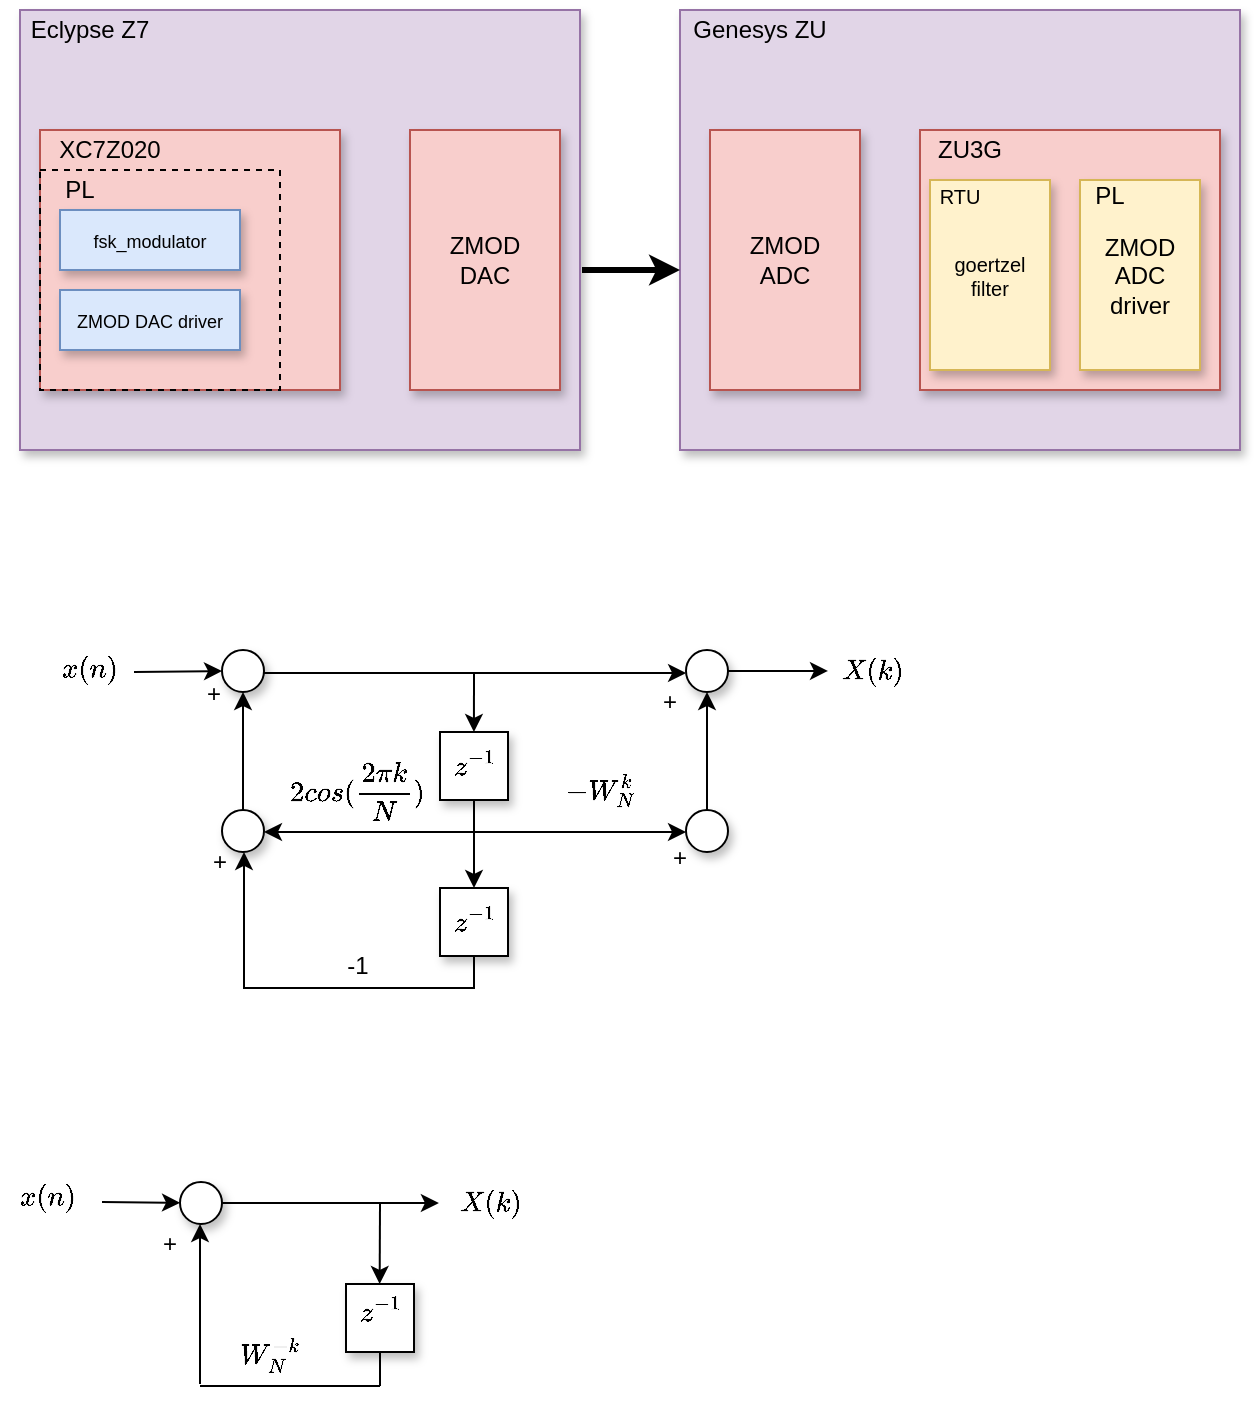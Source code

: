 <mxfile version="13.3.7" type="device" pages="2"><diagram id="63QbxNUTiryPb4PI8u6a" name="Global diagrams"><mxGraphModel dx="645" dy="396" grid="0" gridSize="10" guides="1" tooltips="1" connect="1" arrows="1" fold="1" page="1" pageScale="1" pageWidth="850" pageHeight="1100" math="1" shadow="0"><root><mxCell id="2JCsVyYQpiqNlakmEp4n-0"/><mxCell id="2JCsVyYQpiqNlakmEp4n-1" parent="2JCsVyYQpiqNlakmEp4n-0"/><mxCell id="tesV80GfU90eoSNVOTBJ-1" value="" style="rounded=0;whiteSpace=wrap;html=1;shadow=1;strokeColor=#9673a6;fillColor=#e1d5e7;" vertex="1" parent="2JCsVyYQpiqNlakmEp4n-1"><mxGeometry x="140" y="170" width="280" height="220" as="geometry"/></mxCell><mxCell id="tesV80GfU90eoSNVOTBJ-3" value="" style="rounded=0;whiteSpace=wrap;html=1;shadow=1;fillColor=#f8cecc;strokeColor=#b85450;" vertex="1" parent="2JCsVyYQpiqNlakmEp4n-1"><mxGeometry x="150" y="230" width="150" height="130" as="geometry"/></mxCell><mxCell id="tesV80GfU90eoSNVOTBJ-19" value="" style="rounded=0;whiteSpace=wrap;html=1;shadow=0;fillColor=none;dashed=1;" vertex="1" parent="2JCsVyYQpiqNlakmEp4n-1"><mxGeometry x="150" y="250" width="120" height="110" as="geometry"/></mxCell><mxCell id="tesV80GfU90eoSNVOTBJ-4" value="Eclypse Z7" style="text;html=1;strokeColor=none;fillColor=none;align=center;verticalAlign=middle;whiteSpace=wrap;rounded=0;shadow=1;" vertex="1" parent="2JCsVyYQpiqNlakmEp4n-1"><mxGeometry x="140" y="170" width="70" height="20" as="geometry"/></mxCell><mxCell id="tesV80GfU90eoSNVOTBJ-5" value="XC7Z020" style="text;html=1;strokeColor=none;fillColor=none;align=center;verticalAlign=middle;whiteSpace=wrap;rounded=0;shadow=1;" vertex="1" parent="2JCsVyYQpiqNlakmEp4n-1"><mxGeometry x="150" y="230" width="70" height="20" as="geometry"/></mxCell><mxCell id="tesV80GfU90eoSNVOTBJ-6" value="&lt;font style=&quot;font-size: 9px&quot;&gt;fsk_modulator&lt;/font&gt;" style="rounded=0;whiteSpace=wrap;html=1;shadow=1;fillColor=#dae8fc;strokeColor=#6c8ebf;" vertex="1" parent="2JCsVyYQpiqNlakmEp4n-1"><mxGeometry x="160" y="270" width="90" height="30" as="geometry"/></mxCell><mxCell id="tesV80GfU90eoSNVOTBJ-8" value="&lt;font style=&quot;font-size: 9px&quot;&gt;ZMOD DAC driver&lt;/font&gt;" style="rounded=0;whiteSpace=wrap;html=1;shadow=1;fillColor=#dae8fc;strokeColor=#6c8ebf;" vertex="1" parent="2JCsVyYQpiqNlakmEp4n-1"><mxGeometry x="160" y="310" width="90" height="30" as="geometry"/></mxCell><mxCell id="tesV80GfU90eoSNVOTBJ-11" value="&lt;div&gt;ZMOD&lt;/div&gt;&lt;div&gt;DAC&lt;br&gt;&lt;/div&gt;" style="rounded=0;whiteSpace=wrap;html=1;shadow=1;fillColor=#f8cecc;strokeColor=#b85450;" vertex="1" parent="2JCsVyYQpiqNlakmEp4n-1"><mxGeometry x="335" y="230" width="75" height="130" as="geometry"/></mxCell><mxCell id="tesV80GfU90eoSNVOTBJ-12" value="" style="rounded=0;whiteSpace=wrap;html=1;shadow=1;fillColor=#e1d5e7;strokeColor=#9673a6;" vertex="1" parent="2JCsVyYQpiqNlakmEp4n-1"><mxGeometry x="470" y="170" width="280" height="220" as="geometry"/></mxCell><mxCell id="tesV80GfU90eoSNVOTBJ-13" value="" style="rounded=0;whiteSpace=wrap;html=1;shadow=1;fillColor=#f8cecc;strokeColor=#b85450;" vertex="1" parent="2JCsVyYQpiqNlakmEp4n-1"><mxGeometry x="590" y="230" width="150" height="130" as="geometry"/></mxCell><mxCell id="tesV80GfU90eoSNVOTBJ-14" value="Genesys ZU" style="text;html=1;strokeColor=none;fillColor=none;align=center;verticalAlign=middle;whiteSpace=wrap;rounded=0;shadow=1;" vertex="1" parent="2JCsVyYQpiqNlakmEp4n-1"><mxGeometry x="470" y="170" width="80" height="20" as="geometry"/></mxCell><mxCell id="tesV80GfU90eoSNVOTBJ-15" value="ZU3G" style="text;html=1;strokeColor=none;fillColor=none;align=center;verticalAlign=middle;whiteSpace=wrap;rounded=0;shadow=1;" vertex="1" parent="2JCsVyYQpiqNlakmEp4n-1"><mxGeometry x="590" y="230" width="50" height="20" as="geometry"/></mxCell><mxCell id="tesV80GfU90eoSNVOTBJ-18" value="&lt;div&gt;ZMOD&lt;/div&gt;&lt;div&gt;ADC&lt;br&gt;&lt;/div&gt;" style="rounded=0;whiteSpace=wrap;html=1;shadow=1;fillColor=#f8cecc;strokeColor=#b85450;" vertex="1" parent="2JCsVyYQpiqNlakmEp4n-1"><mxGeometry x="485" y="230" width="75" height="130" as="geometry"/></mxCell><mxCell id="tesV80GfU90eoSNVOTBJ-20" value="PL" style="text;html=1;strokeColor=none;fillColor=none;align=center;verticalAlign=middle;whiteSpace=wrap;rounded=0;shadow=1;" vertex="1" parent="2JCsVyYQpiqNlakmEp4n-1"><mxGeometry x="160" y="250" width="20" height="20" as="geometry"/></mxCell><mxCell id="tesV80GfU90eoSNVOTBJ-21" value="&lt;div style=&quot;font-size: 10px&quot;&gt;&lt;font style=&quot;font-size: 10px&quot;&gt;goertzel&lt;/font&gt;&lt;/div&gt;&lt;div style=&quot;font-size: 10px&quot;&gt;&lt;font style=&quot;font-size: 10px&quot;&gt;filter&lt;br&gt;&lt;/font&gt;&lt;/div&gt;" style="rounded=0;whiteSpace=wrap;html=1;shadow=1;fillColor=#fff2cc;strokeColor=#d6b656;" vertex="1" parent="2JCsVyYQpiqNlakmEp4n-1"><mxGeometry x="595" y="255" width="60" height="95" as="geometry"/></mxCell><mxCell id="tesV80GfU90eoSNVOTBJ-22" value="&lt;font style=&quot;font-size: 10px&quot;&gt;RTU&lt;/font&gt;" style="text;html=1;strokeColor=none;fillColor=none;align=center;verticalAlign=middle;whiteSpace=wrap;rounded=0;shadow=1;" vertex="1" parent="2JCsVyYQpiqNlakmEp4n-1"><mxGeometry x="595" y="255" width="30" height="15" as="geometry"/></mxCell><mxCell id="tesV80GfU90eoSNVOTBJ-23" value="&lt;div&gt;ZMOD&lt;/div&gt;&lt;div&gt;ADC&lt;/div&gt;&lt;div&gt;driver&lt;br&gt;&lt;/div&gt;" style="rounded=0;whiteSpace=wrap;html=1;shadow=1;fillColor=#fff2cc;strokeColor=#d6b656;glass=0;" vertex="1" parent="2JCsVyYQpiqNlakmEp4n-1"><mxGeometry x="670" y="255" width="60" height="95" as="geometry"/></mxCell><mxCell id="tesV80GfU90eoSNVOTBJ-24" value="PL" style="text;html=1;strokeColor=none;fillColor=none;align=center;verticalAlign=middle;whiteSpace=wrap;rounded=0;shadow=1;" vertex="1" parent="2JCsVyYQpiqNlakmEp4n-1"><mxGeometry x="670" y="255" width="30" height="15" as="geometry"/></mxCell><mxCell id="tesV80GfU90eoSNVOTBJ-26" value="" style="endArrow=classic;html=1;shadow=0;strokeWidth=3;" edge="1" parent="2JCsVyYQpiqNlakmEp4n-1"><mxGeometry width="50" height="50" relative="1" as="geometry"><mxPoint x="421" y="300" as="sourcePoint"/><mxPoint x="470" y="300" as="targetPoint"/></mxGeometry></mxCell><mxCell id="tesV80GfU90eoSNVOTBJ-27" value="\[2 cos(\frac{2\pi k}{N})\]" style="text;html=1;strokeColor=none;fillColor=none;align=center;verticalAlign=middle;whiteSpace=wrap;rounded=0;shadow=1;glass=0;" vertex="1" parent="2JCsVyYQpiqNlakmEp4n-1"><mxGeometry x="289" y="550" width="40" height="20" as="geometry"/></mxCell><mxCell id="tesV80GfU90eoSNVOTBJ-29" value="\[-W_{N}^{k}\]&lt;br&gt;" style="text;html=1;strokeColor=none;fillColor=none;align=center;verticalAlign=middle;whiteSpace=wrap;rounded=0;shadow=1;glass=0;" vertex="1" parent="2JCsVyYQpiqNlakmEp4n-1"><mxGeometry x="410" y="556.5" width="40" height="20" as="geometry"/></mxCell><mxCell id="tesV80GfU90eoSNVOTBJ-35" value="" style="edgeStyle=orthogonalEdgeStyle;rounded=0;orthogonalLoop=1;jettySize=auto;html=1;shadow=0;strokeWidth=1;" edge="1" parent="2JCsVyYQpiqNlakmEp4n-1" target="tesV80GfU90eoSNVOTBJ-34"><mxGeometry relative="1" as="geometry"><mxPoint x="262.0" y="501.524" as="sourcePoint"/><Array as="points"><mxPoint x="456" y="502"/><mxPoint x="456" y="502"/></Array></mxGeometry></mxCell><mxCell id="tesV80GfU90eoSNVOTBJ-34" value="" style="ellipse;whiteSpace=wrap;html=1;aspect=fixed;shadow=1;glass=0;strokeColor=#000000;fillColor=#ffffff;" vertex="1" parent="2JCsVyYQpiqNlakmEp4n-1"><mxGeometry x="473" y="490" width="21" height="21" as="geometry"/></mxCell><mxCell id="tesV80GfU90eoSNVOTBJ-46" style="edgeStyle=orthogonalEdgeStyle;rounded=0;orthogonalLoop=1;jettySize=auto;html=1;shadow=0;strokeColor=#000000;strokeWidth=1;" edge="1" parent="2JCsVyYQpiqNlakmEp4n-1" source="tesV80GfU90eoSNVOTBJ-37" target="tesV80GfU90eoSNVOTBJ-42"><mxGeometry relative="1" as="geometry"><Array as="points"><mxPoint x="367" y="581"/></Array></mxGeometry></mxCell><mxCell id="tesV80GfU90eoSNVOTBJ-56" style="edgeStyle=orthogonalEdgeStyle;rounded=0;orthogonalLoop=1;jettySize=auto;html=1;shadow=0;strokeColor=#000000;strokeWidth=1;" edge="1" parent="2JCsVyYQpiqNlakmEp4n-1" source="tesV80GfU90eoSNVOTBJ-37" target="tesV80GfU90eoSNVOTBJ-55"><mxGeometry relative="1" as="geometry"><Array as="points"><mxPoint x="367" y="581"/></Array></mxGeometry></mxCell><mxCell id="tesV80GfU90eoSNVOTBJ-37" value="" style="whiteSpace=wrap;html=1;aspect=fixed;shadow=1;glass=0;strokeColor=#000000;fillColor=#ffffff;" vertex="1" parent="2JCsVyYQpiqNlakmEp4n-1"><mxGeometry x="350" y="531" width="34" height="34" as="geometry"/></mxCell><mxCell id="tesV80GfU90eoSNVOTBJ-57" style="edgeStyle=orthogonalEdgeStyle;rounded=0;orthogonalLoop=1;jettySize=auto;html=1;shadow=0;strokeColor=#000000;strokeWidth=1;entryX=0.5;entryY=0;entryDx=0;entryDy=0;" edge="1" parent="2JCsVyYQpiqNlakmEp4n-1" source="tesV80GfU90eoSNVOTBJ-38" target="tesV80GfU90eoSNVOTBJ-50"><mxGeometry relative="1" as="geometry"><mxPoint x="367" y="634" as="targetPoint"/></mxGeometry></mxCell><mxCell id="tesV80GfU90eoSNVOTBJ-38" value="\[z^{-1}\]&lt;br&gt;" style="text;html=1;strokeColor=none;fillColor=none;align=center;verticalAlign=middle;whiteSpace=wrap;rounded=0;shadow=1;glass=0;" vertex="1" parent="2JCsVyYQpiqNlakmEp4n-1"><mxGeometry x="347" y="544" width="40" height="21" as="geometry"/></mxCell><mxCell id="tesV80GfU90eoSNVOTBJ-54" style="edgeStyle=orthogonalEdgeStyle;rounded=0;orthogonalLoop=1;jettySize=auto;html=1;entryX=0.5;entryY=1;entryDx=0;entryDy=0;shadow=0;strokeColor=#000000;strokeWidth=1;" edge="1" parent="2JCsVyYQpiqNlakmEp4n-1" source="tesV80GfU90eoSNVOTBJ-42" target="tesV80GfU90eoSNVOTBJ-47"><mxGeometry relative="1" as="geometry"/></mxCell><mxCell id="tesV80GfU90eoSNVOTBJ-42" value="" style="ellipse;whiteSpace=wrap;html=1;aspect=fixed;shadow=1;glass=0;strokeColor=#000000;fillColor=#ffffff;" vertex="1" parent="2JCsVyYQpiqNlakmEp4n-1"><mxGeometry x="241" y="570" width="21" height="21" as="geometry"/></mxCell><mxCell id="tesV80GfU90eoSNVOTBJ-47" value="" style="ellipse;whiteSpace=wrap;html=1;aspect=fixed;shadow=1;glass=0;strokeColor=#000000;fillColor=#ffffff;" vertex="1" parent="2JCsVyYQpiqNlakmEp4n-1"><mxGeometry x="241" y="490" width="21" height="21" as="geometry"/></mxCell><mxCell id="tesV80GfU90eoSNVOTBJ-48" value="-1" style="text;html=1;strokeColor=none;fillColor=none;align=center;verticalAlign=middle;whiteSpace=wrap;rounded=0;shadow=1;glass=0;" vertex="1" parent="2JCsVyYQpiqNlakmEp4n-1"><mxGeometry x="289" y="638" width="40" height="20" as="geometry"/></mxCell><mxCell id="tesV80GfU90eoSNVOTBJ-49" style="edgeStyle=orthogonalEdgeStyle;rounded=0;orthogonalLoop=1;jettySize=auto;html=1;shadow=0;strokeColor=#000000;strokeWidth=1;" edge="1" parent="2JCsVyYQpiqNlakmEp4n-1" source="tesV80GfU90eoSNVOTBJ-50" target="tesV80GfU90eoSNVOTBJ-42"><mxGeometry relative="1" as="geometry"><mxPoint x="262" y="657" as="targetPoint"/><Array as="points"><mxPoint x="367" y="659"/><mxPoint x="252" y="659"/></Array></mxGeometry></mxCell><mxCell id="tesV80GfU90eoSNVOTBJ-50" value="" style="whiteSpace=wrap;html=1;aspect=fixed;shadow=1;glass=0;strokeColor=#000000;fillColor=#ffffff;" vertex="1" parent="2JCsVyYQpiqNlakmEp4n-1"><mxGeometry x="350" y="609" width="34" height="34" as="geometry"/></mxCell><mxCell id="tesV80GfU90eoSNVOTBJ-51" value="\[z^{-1}\]&lt;br&gt;" style="text;html=1;strokeColor=none;fillColor=none;align=center;verticalAlign=middle;whiteSpace=wrap;rounded=0;shadow=1;glass=0;" vertex="1" parent="2JCsVyYQpiqNlakmEp4n-1"><mxGeometry x="347" y="622" width="40" height="21" as="geometry"/></mxCell><mxCell id="tesV80GfU90eoSNVOTBJ-58" style="edgeStyle=orthogonalEdgeStyle;rounded=0;orthogonalLoop=1;jettySize=auto;html=1;entryX=0.5;entryY=1;entryDx=0;entryDy=0;shadow=0;strokeColor=#000000;strokeWidth=1;" edge="1" parent="2JCsVyYQpiqNlakmEp4n-1" source="tesV80GfU90eoSNVOTBJ-55" target="tesV80GfU90eoSNVOTBJ-34"><mxGeometry relative="1" as="geometry"/></mxCell><mxCell id="tesV80GfU90eoSNVOTBJ-55" value="" style="ellipse;whiteSpace=wrap;html=1;aspect=fixed;shadow=1;glass=0;strokeColor=#000000;fillColor=#ffffff;" vertex="1" parent="2JCsVyYQpiqNlakmEp4n-1"><mxGeometry x="473" y="570" width="21" height="21" as="geometry"/></mxCell><mxCell id="tesV80GfU90eoSNVOTBJ-59" value="" style="endArrow=classic;html=1;shadow=0;strokeColor=#000000;strokeWidth=1;entryX=0;entryY=0.5;entryDx=0;entryDy=0;" edge="1" parent="2JCsVyYQpiqNlakmEp4n-1" target="tesV80GfU90eoSNVOTBJ-47"><mxGeometry width="50" height="50" relative="1" as="geometry"><mxPoint x="197" y="501" as="sourcePoint"/><mxPoint x="340" y="592" as="targetPoint"/></mxGeometry></mxCell><mxCell id="tesV80GfU90eoSNVOTBJ-60" value="+" style="text;html=1;strokeColor=none;fillColor=none;align=center;verticalAlign=middle;whiteSpace=wrap;rounded=0;shadow=1;glass=0;" vertex="1" parent="2JCsVyYQpiqNlakmEp4n-1"><mxGeometry x="217" y="502" width="40" height="20" as="geometry"/></mxCell><mxCell id="tesV80GfU90eoSNVOTBJ-61" value="+" style="text;html=1;strokeColor=none;fillColor=none;align=center;verticalAlign=middle;whiteSpace=wrap;rounded=0;shadow=1;glass=0;" vertex="1" parent="2JCsVyYQpiqNlakmEp4n-1"><mxGeometry x="220" y="586" width="40" height="20" as="geometry"/></mxCell><mxCell id="tesV80GfU90eoSNVOTBJ-62" value="+" style="text;html=1;strokeColor=none;fillColor=none;align=center;verticalAlign=middle;whiteSpace=wrap;rounded=0;shadow=1;glass=0;" vertex="1" parent="2JCsVyYQpiqNlakmEp4n-1"><mxGeometry x="450" y="584" width="40" height="20" as="geometry"/></mxCell><mxCell id="tesV80GfU90eoSNVOTBJ-63" value="+" style="text;html=1;strokeColor=none;fillColor=none;align=center;verticalAlign=middle;whiteSpace=wrap;rounded=0;shadow=1;glass=0;" vertex="1" parent="2JCsVyYQpiqNlakmEp4n-1"><mxGeometry x="445" y="506" width="40" height="20" as="geometry"/></mxCell><mxCell id="tesV80GfU90eoSNVOTBJ-64" value="" style="endArrow=classic;html=1;shadow=0;strokeColor=#000000;strokeWidth=1;" edge="1" parent="2JCsVyYQpiqNlakmEp4n-1"><mxGeometry width="50" height="50" relative="1" as="geometry"><mxPoint x="494" y="500.48" as="sourcePoint"/><mxPoint x="544" y="500.48" as="targetPoint"/></mxGeometry></mxCell><mxCell id="tesV80GfU90eoSNVOTBJ-65" value="\[x(n)\]&lt;br&gt;" style="text;html=1;strokeColor=none;fillColor=none;align=center;verticalAlign=middle;whiteSpace=wrap;rounded=0;shadow=1;glass=0;" vertex="1" parent="2JCsVyYQpiqNlakmEp4n-1"><mxGeometry x="155" y="497" width="40" height="20" as="geometry"/></mxCell><mxCell id="tesV80GfU90eoSNVOTBJ-66" value="\[X(k)\]" style="text;html=1;strokeColor=none;fillColor=none;align=center;verticalAlign=middle;whiteSpace=wrap;rounded=0;shadow=1;glass=0;" vertex="1" parent="2JCsVyYQpiqNlakmEp4n-1"><mxGeometry x="546" y="491" width="40" height="20" as="geometry"/></mxCell><mxCell id="tesV80GfU90eoSNVOTBJ-70" value="\[x(n)\]&lt;br&gt;" style="text;html=1;strokeColor=none;fillColor=none;align=center;verticalAlign=middle;whiteSpace=wrap;rounded=0;shadow=1;glass=0;" vertex="1" parent="2JCsVyYQpiqNlakmEp4n-1"><mxGeometry x="134" y="761" width="40" height="20" as="geometry"/></mxCell><mxCell id="tesV80GfU90eoSNVOTBJ-79" style="edgeStyle=orthogonalEdgeStyle;rounded=0;orthogonalLoop=1;jettySize=auto;html=1;shadow=0;strokeColor=#000000;strokeWidth=1;" edge="1" parent="2JCsVyYQpiqNlakmEp4n-1" source="tesV80GfU90eoSNVOTBJ-73"><mxGeometry relative="1" as="geometry"><mxPoint x="349.448" y="766.5" as="targetPoint"/></mxGeometry></mxCell><mxCell id="tesV80GfU90eoSNVOTBJ-73" value="" style="ellipse;whiteSpace=wrap;html=1;aspect=fixed;shadow=1;glass=0;strokeColor=#000000;fillColor=#ffffff;" vertex="1" parent="2JCsVyYQpiqNlakmEp4n-1"><mxGeometry x="220" y="756" width="21" height="21" as="geometry"/></mxCell><mxCell id="tesV80GfU90eoSNVOTBJ-74" value="+" style="text;html=1;strokeColor=none;fillColor=none;align=center;verticalAlign=middle;whiteSpace=wrap;rounded=0;shadow=1;glass=0;" vertex="1" parent="2JCsVyYQpiqNlakmEp4n-1"><mxGeometry x="195" y="777" width="40" height="20" as="geometry"/></mxCell><mxCell id="tesV80GfU90eoSNVOTBJ-75" value="" style="endArrow=classic;html=1;shadow=0;strokeColor=#000000;strokeWidth=1;" edge="1" parent="2JCsVyYQpiqNlakmEp4n-1" target="tesV80GfU90eoSNVOTBJ-73"><mxGeometry width="50" height="50" relative="1" as="geometry"><mxPoint x="181" y="766" as="sourcePoint"/><mxPoint x="235" y="680" as="targetPoint"/></mxGeometry></mxCell><mxCell id="tesV80GfU90eoSNVOTBJ-76" value="" style="whiteSpace=wrap;html=1;aspect=fixed;shadow=1;glass=0;strokeColor=#000000;fillColor=#ffffff;" vertex="1" parent="2JCsVyYQpiqNlakmEp4n-1"><mxGeometry x="303" y="807" width="34" height="34" as="geometry"/></mxCell><mxCell id="tesV80GfU90eoSNVOTBJ-77" value="\[z^{-1}\]&lt;br&gt;" style="text;html=1;strokeColor=none;fillColor=none;align=center;verticalAlign=middle;whiteSpace=wrap;rounded=0;shadow=1;glass=0;" vertex="1" parent="2JCsVyYQpiqNlakmEp4n-1"><mxGeometry x="300" y="817" width="40" height="21" as="geometry"/></mxCell><mxCell id="tesV80GfU90eoSNVOTBJ-78" value="\[X(k)\]" style="text;html=1;strokeColor=none;fillColor=none;align=center;verticalAlign=middle;whiteSpace=wrap;rounded=0;shadow=1;glass=0;" vertex="1" parent="2JCsVyYQpiqNlakmEp4n-1"><mxGeometry x="355" y="757" width="40" height="20" as="geometry"/></mxCell><mxCell id="tesV80GfU90eoSNVOTBJ-80" value="" style="endArrow=classic;html=1;shadow=0;strokeColor=#000000;strokeWidth=1;" edge="1" parent="2JCsVyYQpiqNlakmEp4n-1"><mxGeometry width="50" height="50" relative="1" as="geometry"><mxPoint x="320" y="767" as="sourcePoint"/><mxPoint x="319.83" y="807" as="targetPoint"/></mxGeometry></mxCell><mxCell id="tesV80GfU90eoSNVOTBJ-83" value="" style="endArrow=none;html=1;shadow=0;strokeColor=#000000;strokeWidth=1;" edge="1" parent="2JCsVyYQpiqNlakmEp4n-1"><mxGeometry width="50" height="50" relative="1" as="geometry"><mxPoint x="320" y="858" as="sourcePoint"/><mxPoint x="320" y="841" as="targetPoint"/></mxGeometry></mxCell><mxCell id="tesV80GfU90eoSNVOTBJ-86" value="" style="endArrow=none;html=1;shadow=0;strokeColor=#000000;strokeWidth=1;" edge="1" parent="2JCsVyYQpiqNlakmEp4n-1"><mxGeometry width="50" height="50" relative="1" as="geometry"><mxPoint x="320" y="858" as="sourcePoint"/><mxPoint x="230" y="858" as="targetPoint"/></mxGeometry></mxCell><mxCell id="tesV80GfU90eoSNVOTBJ-88" value="" style="endArrow=classic;html=1;shadow=0;strokeColor=#000000;strokeWidth=1;" edge="1" parent="2JCsVyYQpiqNlakmEp4n-1"><mxGeometry width="50" height="50" relative="1" as="geometry"><mxPoint x="230" y="857" as="sourcePoint"/><mxPoint x="230" y="777" as="targetPoint"/></mxGeometry></mxCell><mxCell id="tesV80GfU90eoSNVOTBJ-89" value="\[W_{N}^{-k}\]" style="text;html=1;strokeColor=none;fillColor=none;align=center;verticalAlign=middle;whiteSpace=wrap;rounded=0;shadow=1;glass=0;" vertex="1" parent="2JCsVyYQpiqNlakmEp4n-1"><mxGeometry x="245" y="832" width="40" height="20" as="geometry"/></mxCell><mxCell id="h8CSpmA5pHL-mtmbmh2t-0" value="" style="endArrow=classic;html=1;shadow=0;strokeColor=#000000;strokeWidth=1;" edge="1" parent="2JCsVyYQpiqNlakmEp4n-1"><mxGeometry width="50" height="50" relative="1" as="geometry"><mxPoint x="367" y="501" as="sourcePoint"/><mxPoint x="366.97" y="531" as="targetPoint"/></mxGeometry></mxCell></root></mxGraphModel></diagram><diagram id="iCOb3V5kVZdVtY59NEf9" name="supply syzygy"><mxGraphModel dx="1355" dy="832" grid="0" gridSize="10" guides="1" tooltips="1" connect="1" arrows="1" fold="1" page="1" pageScale="1" pageWidth="850" pageHeight="1100" math="0" shadow="0"><root><mxCell id="0"/><mxCell id="1" parent="0"/><mxCell id="bXQXztkerSMc3s0Tlyp8-2" value="" style="endArrow=none;html=1;" edge="1" parent="1"><mxGeometry width="50" height="50" relative="1" as="geometry"><mxPoint x="250" y="440" as="sourcePoint"/><mxPoint x="250" y="160" as="targetPoint"/></mxGeometry></mxCell><mxCell id="bXQXztkerSMc3s0Tlyp8-3" value="" style="endArrow=none;html=1;shadow=0;" edge="1" parent="1"><mxGeometry width="50" height="50" relative="1" as="geometry"><mxPoint x="250" y="440" as="sourcePoint"/><mxPoint x="640" y="440" as="targetPoint"/></mxGeometry></mxCell><mxCell id="bXQXztkerSMc3s0Tlyp8-4" value="time" style="text;html=1;strokeColor=none;fillColor=none;align=center;verticalAlign=middle;whiteSpace=wrap;rounded=0;" vertex="1" parent="1"><mxGeometry x="600" y="440" width="40" height="20" as="geometry"/></mxCell><mxCell id="bXQXztkerSMc3s0Tlyp8-6" value="" style="endArrow=none;html=1;strokeWidth=3;" edge="1" parent="1"><mxGeometry width="50" height="50" relative="1" as="geometry"><mxPoint x="610" y="200" as="sourcePoint"/><mxPoint x="330" y="200" as="targetPoint"/></mxGeometry></mxCell><mxCell id="bXQXztkerSMc3s0Tlyp8-7" value="" style="endArrow=none;html=1;strokeWidth=3;" edge="1" parent="1"><mxGeometry width="50" height="50" relative="1" as="geometry"><mxPoint x="350" y="200" as="sourcePoint"/><mxPoint x="330" y="240" as="targetPoint"/></mxGeometry></mxCell><mxCell id="bXQXztkerSMc3s0Tlyp8-8" value="" style="endArrow=none;html=1;strokeWidth=3;" edge="1" parent="1"><mxGeometry width="50" height="50" relative="1" as="geometry"><mxPoint x="250" y="200" as="sourcePoint"/><mxPoint x="330" y="200" as="targetPoint"/></mxGeometry></mxCell><mxCell id="bXQXztkerSMc3s0Tlyp8-9" value="" style="endArrow=none;html=1;strokeWidth=3;" edge="1" parent="1"><mxGeometry width="50" height="50" relative="1" as="geometry"><mxPoint x="250" y="240" as="sourcePoint"/><mxPoint x="330" y="240" as="targetPoint"/></mxGeometry></mxCell><mxCell id="bXQXztkerSMc3s0Tlyp8-10" value="" style="endArrow=none;html=1;strokeWidth=3;" edge="1" parent="1"><mxGeometry width="50" height="50" relative="1" as="geometry"><mxPoint x="610" y="280" as="sourcePoint"/><mxPoint x="330" y="280" as="targetPoint"/></mxGeometry></mxCell><mxCell id="bXQXztkerSMc3s0Tlyp8-11" value="" style="endArrow=none;html=1;strokeWidth=3;" edge="1" parent="1"><mxGeometry width="50" height="50" relative="1" as="geometry"><mxPoint x="350" y="280" as="sourcePoint"/><mxPoint x="330" y="320" as="targetPoint"/></mxGeometry></mxCell><mxCell id="bXQXztkerSMc3s0Tlyp8-12" value="" style="endArrow=none;html=1;strokeWidth=3;" edge="1" parent="1"><mxGeometry width="50" height="50" relative="1" as="geometry"><mxPoint x="250" y="280" as="sourcePoint"/><mxPoint x="330" y="280" as="targetPoint"/></mxGeometry></mxCell><mxCell id="bXQXztkerSMc3s0Tlyp8-13" value="" style="endArrow=none;html=1;strokeWidth=3;" edge="1" parent="1"><mxGeometry width="50" height="50" relative="1" as="geometry"><mxPoint x="250" y="320" as="sourcePoint"/><mxPoint x="330" y="320" as="targetPoint"/><Array as="points"><mxPoint x="290" y="320"/></Array></mxGeometry></mxCell><mxCell id="bXQXztkerSMc3s0Tlyp8-14" value="" style="endArrow=none;html=1;strokeWidth=3;strokeColor=#FF3333;" edge="1" parent="1"><mxGeometry width="50" height="50" relative="1" as="geometry"><mxPoint x="430" y="400" as="sourcePoint"/><mxPoint x="410" y="360" as="targetPoint"/></mxGeometry></mxCell><mxCell id="bXQXztkerSMc3s0Tlyp8-16" value="" style="endArrow=none;html=1;strokeWidth=3;strokeColor=#FF3333;" edge="1" parent="1"><mxGeometry width="50" height="50" relative="1" as="geometry"><mxPoint x="250" y="360" as="sourcePoint"/><mxPoint x="410" y="360" as="targetPoint"/></mxGeometry></mxCell><mxCell id="bXQXztkerSMc3s0Tlyp8-18" value="VADJ_LEVEL0" style="text;html=1;strokeColor=none;fillColor=none;align=center;verticalAlign=middle;whiteSpace=wrap;rounded=0;" vertex="1" parent="1"><mxGeometry x="180" y="210" width="40" height="20" as="geometry"/></mxCell><mxCell id="bXQXztkerSMc3s0Tlyp8-19" value="VADJ_LEVEL1" style="text;html=1;strokeColor=none;fillColor=none;align=center;verticalAlign=middle;whiteSpace=wrap;rounded=0;" vertex="1" parent="1"><mxGeometry x="180" y="290" width="40" height="20" as="geometry"/></mxCell><mxCell id="bXQXztkerSMc3s0Tlyp8-20" value="VADJ_AUTO" style="text;html=1;strokeColor=none;fillColor=none;align=center;verticalAlign=middle;whiteSpace=wrap;rounded=0;" vertex="1" parent="1"><mxGeometry x="180" y="370" width="40" height="20" as="geometry"/></mxCell><mxCell id="bXQXztkerSMc3s0Tlyp8-21" value="" style="endArrow=none;html=1;strokeWidth=3;strokeColor=#FF3333;" edge="1" parent="1"><mxGeometry width="50" height="50" relative="1" as="geometry"><mxPoint x="430" y="400" as="sourcePoint"/><mxPoint x="610" y="400" as="targetPoint"/></mxGeometry></mxCell><mxCell id="bXQXztkerSMc3s0Tlyp8-22" value="" style="endArrow=classic;startArrow=classic;html=1;shadow=0;" edge="1" parent="1"><mxGeometry width="50" height="50" relative="1" as="geometry"><mxPoint x="350" y="450" as="sourcePoint"/><mxPoint x="410" y="450" as="targetPoint"/></mxGeometry></mxCell><mxCell id="bXQXztkerSMc3s0Tlyp8-23" value="2.6ms" style="text;html=1;strokeColor=none;fillColor=none;align=center;verticalAlign=middle;whiteSpace=wrap;rounded=0;" vertex="1" parent="1"><mxGeometry x="360" y="460" width="40" height="20" as="geometry"/></mxCell></root></mxGraphModel></diagram></mxfile>